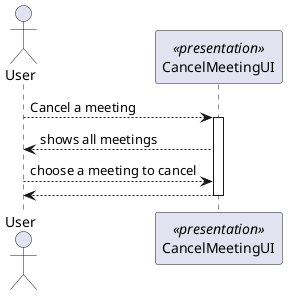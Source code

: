 @startuml
'http://plantuml.com/skinparam.html
skinparam handwritten false
skinparam packageStyle rect
skinparam defaultFontName FG Virgil
skinparam shadowing false

actor User as Actor
participant CancelMeetingUI as UI <<presentation>>



Actor --> UI: Cancel a meeting
activate UI


        UI --> Actor: shows all meetings
        Actor --> UI: choose a meeting to cancel
        UI-->Actor



deactivate UI
@enduml